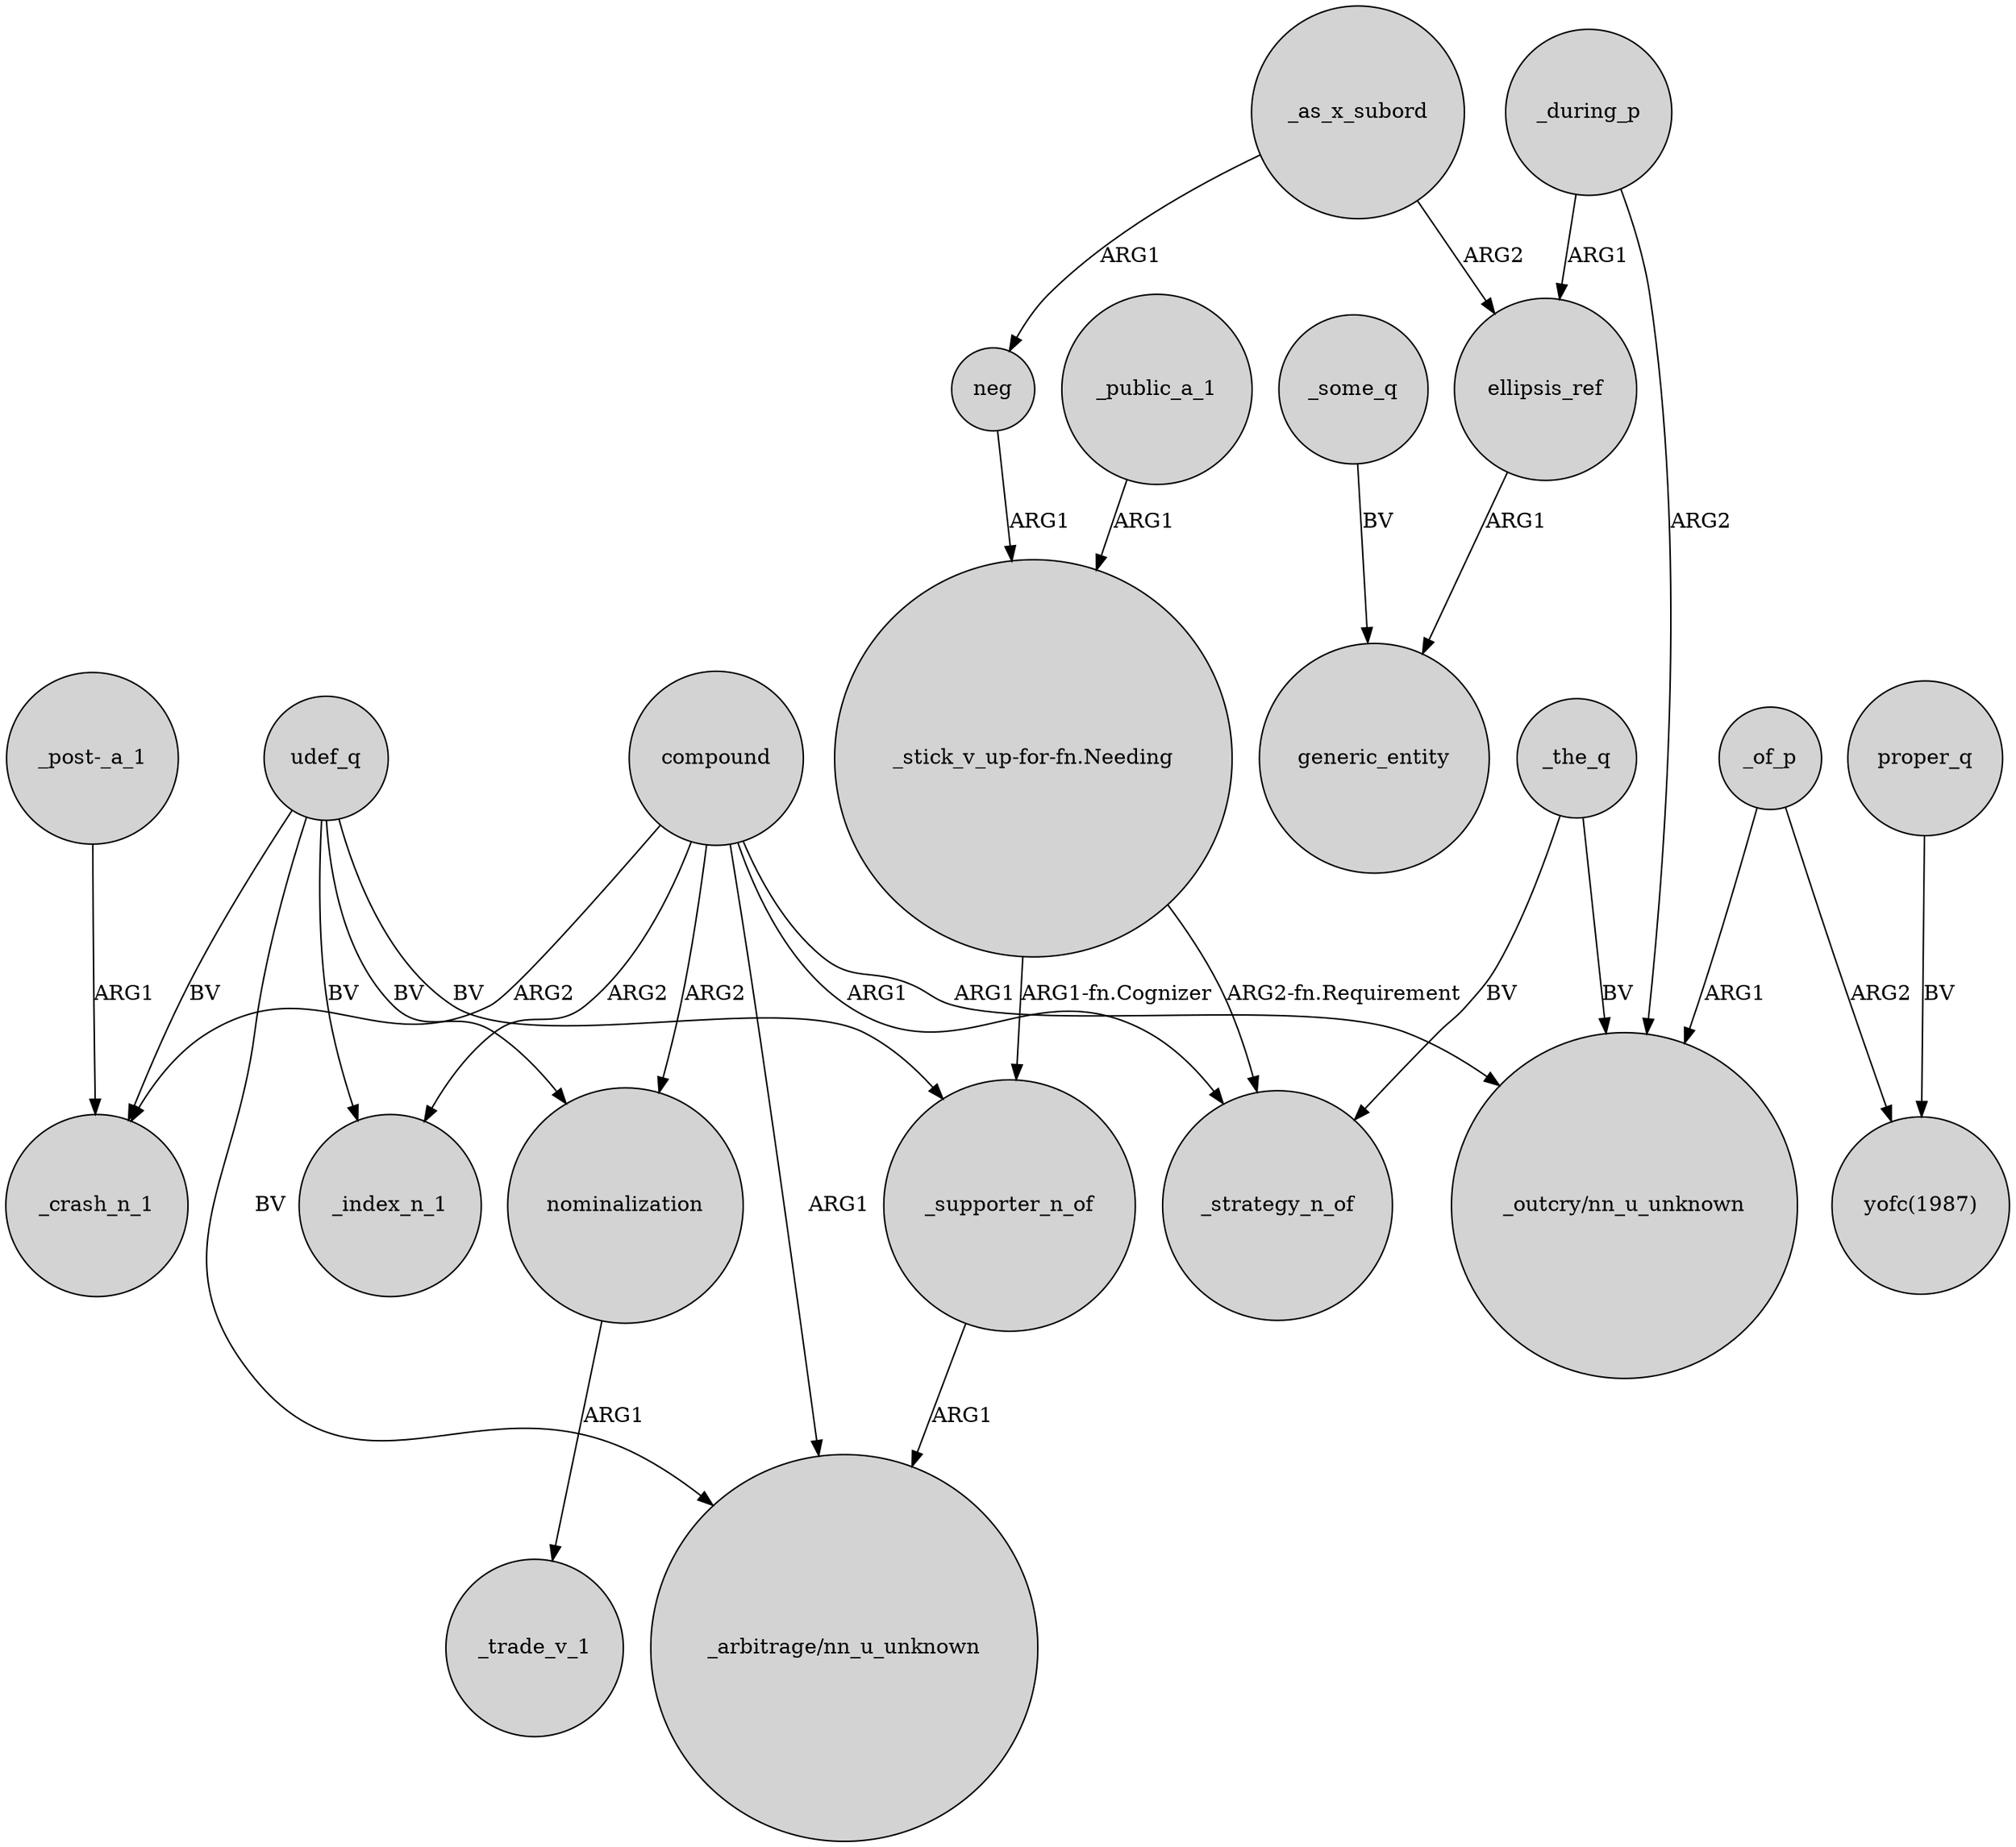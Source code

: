 digraph {
	node [shape=circle style=filled]
	"_post-_a_1" -> _crash_n_1 [label=ARG1]
	compound -> "_outcry/nn_u_unknown" [label=ARG1]
	_the_q -> "_outcry/nn_u_unknown" [label=BV]
	udef_q -> nominalization [label=BV]
	udef_q -> _crash_n_1 [label=BV]
	udef_q -> _index_n_1 [label=BV]
	ellipsis_ref -> generic_entity [label=ARG1]
	_some_q -> generic_entity [label=BV]
	neg -> "_stick_v_up-for-fn.Needing" [label=ARG1]
	udef_q -> _supporter_n_of [label=BV]
	_the_q -> _strategy_n_of [label=BV]
	compound -> nominalization [label=ARG2]
	compound -> _strategy_n_of [label=ARG1]
	_of_p -> "yofc(1987)" [label=ARG2]
	"_stick_v_up-for-fn.Needing" -> _strategy_n_of [label="ARG2-fn.Requirement"]
	_as_x_subord -> neg [label=ARG1]
	proper_q -> "yofc(1987)" [label=BV]
	_during_p -> "_outcry/nn_u_unknown" [label=ARG2]
	"_stick_v_up-for-fn.Needing" -> _supporter_n_of [label="ARG1-fn.Cognizer"]
	udef_q -> "_arbitrage/nn_u_unknown" [label=BV]
	compound -> _index_n_1 [label=ARG2]
	compound -> "_arbitrage/nn_u_unknown" [label=ARG1]
	_during_p -> ellipsis_ref [label=ARG1]
	_public_a_1 -> "_stick_v_up-for-fn.Needing" [label=ARG1]
	_supporter_n_of -> "_arbitrage/nn_u_unknown" [label=ARG1]
	_as_x_subord -> ellipsis_ref [label=ARG2]
	compound -> _crash_n_1 [label=ARG2]
	nominalization -> _trade_v_1 [label=ARG1]
	_of_p -> "_outcry/nn_u_unknown" [label=ARG1]
}
